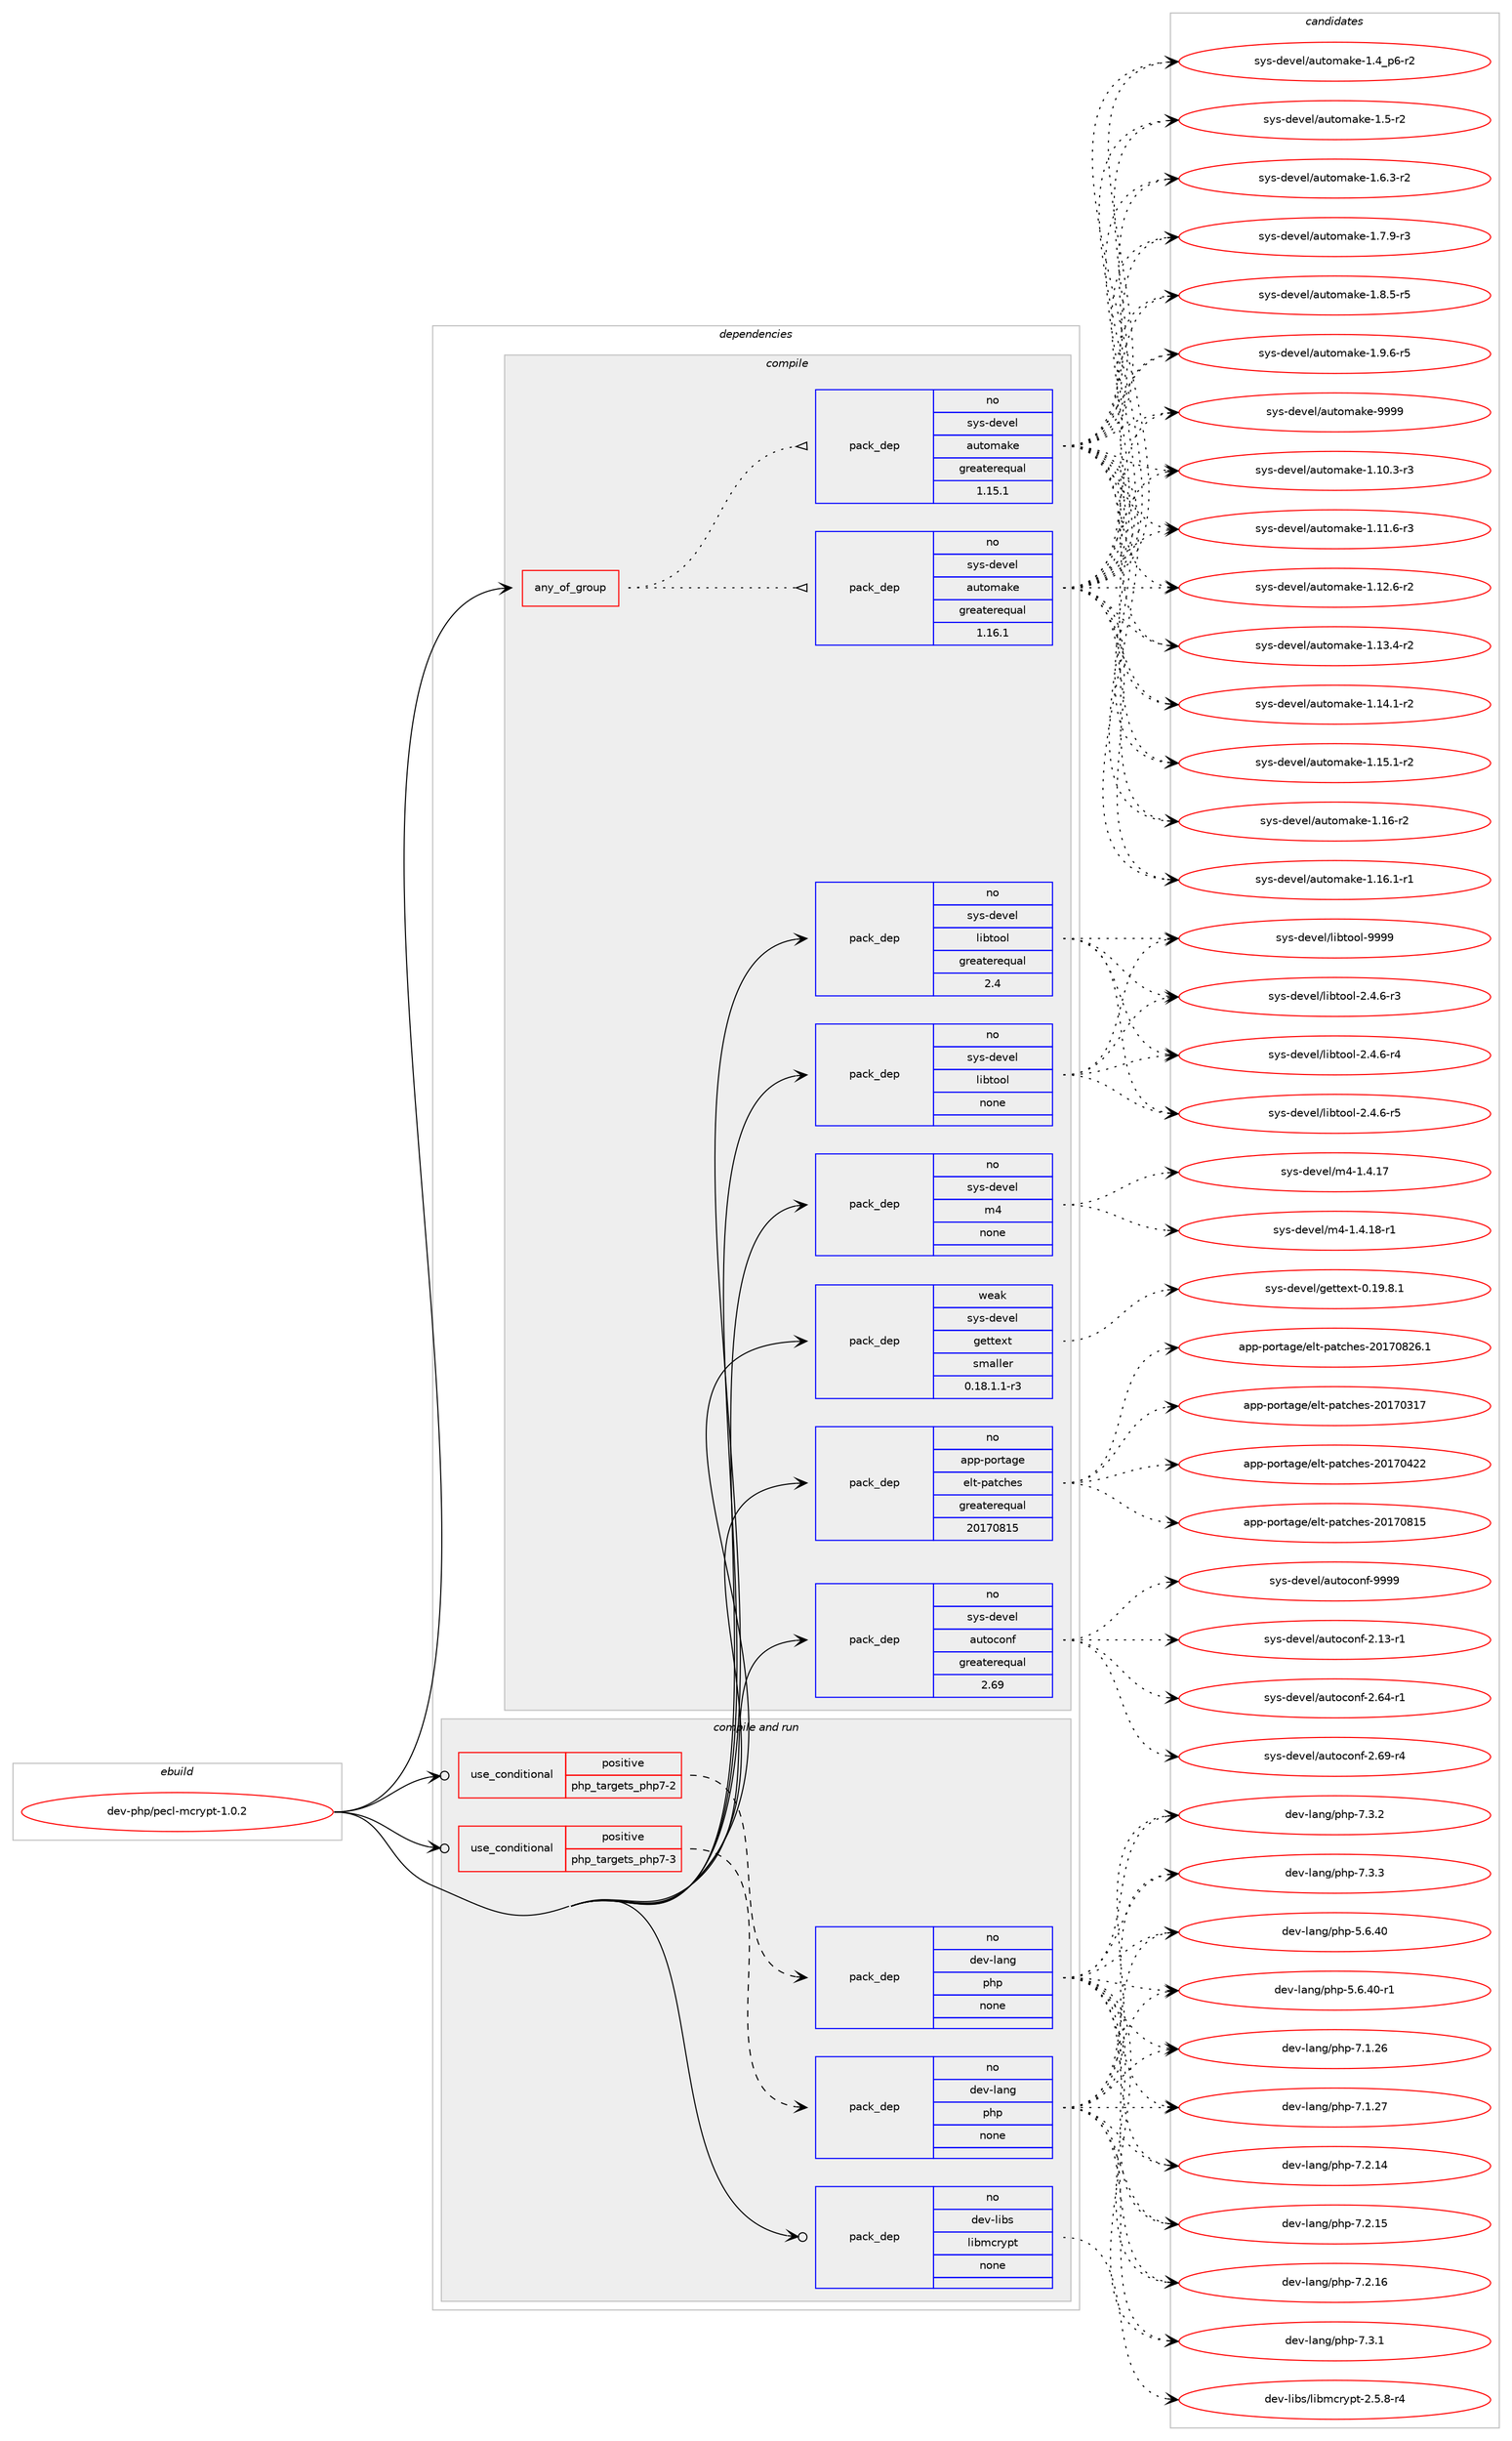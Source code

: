 digraph prolog {

# *************
# Graph options
# *************

newrank=true;
concentrate=true;
compound=true;
graph [rankdir=LR,fontname=Helvetica,fontsize=10,ranksep=1.5];#, ranksep=2.5, nodesep=0.2];
edge  [arrowhead=vee];
node  [fontname=Helvetica,fontsize=10];

# **********
# The ebuild
# **********

subgraph cluster_leftcol {
color=gray;
rank=same;
label=<<i>ebuild</i>>;
id [label="dev-php/pecl-mcrypt-1.0.2", color=red, width=4, href="../dev-php/pecl-mcrypt-1.0.2.svg"];
}

# ****************
# The dependencies
# ****************

subgraph cluster_midcol {
color=gray;
label=<<i>dependencies</i>>;
subgraph cluster_compile {
fillcolor="#eeeeee";
style=filled;
label=<<i>compile</i>>;
subgraph any22569 {
dependency1394185 [label=<<TABLE BORDER="0" CELLBORDER="1" CELLSPACING="0" CELLPADDING="4"><TR><TD CELLPADDING="10">any_of_group</TD></TR></TABLE>>, shape=none, color=red];subgraph pack1001439 {
dependency1394186 [label=<<TABLE BORDER="0" CELLBORDER="1" CELLSPACING="0" CELLPADDING="4" WIDTH="220"><TR><TD ROWSPAN="6" CELLPADDING="30">pack_dep</TD></TR><TR><TD WIDTH="110">no</TD></TR><TR><TD>sys-devel</TD></TR><TR><TD>automake</TD></TR><TR><TD>greaterequal</TD></TR><TR><TD>1.16.1</TD></TR></TABLE>>, shape=none, color=blue];
}
dependency1394185:e -> dependency1394186:w [weight=20,style="dotted",arrowhead="oinv"];
subgraph pack1001440 {
dependency1394187 [label=<<TABLE BORDER="0" CELLBORDER="1" CELLSPACING="0" CELLPADDING="4" WIDTH="220"><TR><TD ROWSPAN="6" CELLPADDING="30">pack_dep</TD></TR><TR><TD WIDTH="110">no</TD></TR><TR><TD>sys-devel</TD></TR><TR><TD>automake</TD></TR><TR><TD>greaterequal</TD></TR><TR><TD>1.15.1</TD></TR></TABLE>>, shape=none, color=blue];
}
dependency1394185:e -> dependency1394187:w [weight=20,style="dotted",arrowhead="oinv"];
}
id:e -> dependency1394185:w [weight=20,style="solid",arrowhead="vee"];
subgraph pack1001441 {
dependency1394188 [label=<<TABLE BORDER="0" CELLBORDER="1" CELLSPACING="0" CELLPADDING="4" WIDTH="220"><TR><TD ROWSPAN="6" CELLPADDING="30">pack_dep</TD></TR><TR><TD WIDTH="110">no</TD></TR><TR><TD>app-portage</TD></TR><TR><TD>elt-patches</TD></TR><TR><TD>greaterequal</TD></TR><TR><TD>20170815</TD></TR></TABLE>>, shape=none, color=blue];
}
id:e -> dependency1394188:w [weight=20,style="solid",arrowhead="vee"];
subgraph pack1001442 {
dependency1394189 [label=<<TABLE BORDER="0" CELLBORDER="1" CELLSPACING="0" CELLPADDING="4" WIDTH="220"><TR><TD ROWSPAN="6" CELLPADDING="30">pack_dep</TD></TR><TR><TD WIDTH="110">no</TD></TR><TR><TD>sys-devel</TD></TR><TR><TD>autoconf</TD></TR><TR><TD>greaterequal</TD></TR><TR><TD>2.69</TD></TR></TABLE>>, shape=none, color=blue];
}
id:e -> dependency1394189:w [weight=20,style="solid",arrowhead="vee"];
subgraph pack1001443 {
dependency1394190 [label=<<TABLE BORDER="0" CELLBORDER="1" CELLSPACING="0" CELLPADDING="4" WIDTH="220"><TR><TD ROWSPAN="6" CELLPADDING="30">pack_dep</TD></TR><TR><TD WIDTH="110">no</TD></TR><TR><TD>sys-devel</TD></TR><TR><TD>libtool</TD></TR><TR><TD>greaterequal</TD></TR><TR><TD>2.4</TD></TR></TABLE>>, shape=none, color=blue];
}
id:e -> dependency1394190:w [weight=20,style="solid",arrowhead="vee"];
subgraph pack1001444 {
dependency1394191 [label=<<TABLE BORDER="0" CELLBORDER="1" CELLSPACING="0" CELLPADDING="4" WIDTH="220"><TR><TD ROWSPAN="6" CELLPADDING="30">pack_dep</TD></TR><TR><TD WIDTH="110">no</TD></TR><TR><TD>sys-devel</TD></TR><TR><TD>libtool</TD></TR><TR><TD>none</TD></TR><TR><TD></TD></TR></TABLE>>, shape=none, color=blue];
}
id:e -> dependency1394191:w [weight=20,style="solid",arrowhead="vee"];
subgraph pack1001445 {
dependency1394192 [label=<<TABLE BORDER="0" CELLBORDER="1" CELLSPACING="0" CELLPADDING="4" WIDTH="220"><TR><TD ROWSPAN="6" CELLPADDING="30">pack_dep</TD></TR><TR><TD WIDTH="110">no</TD></TR><TR><TD>sys-devel</TD></TR><TR><TD>m4</TD></TR><TR><TD>none</TD></TR><TR><TD></TD></TR></TABLE>>, shape=none, color=blue];
}
id:e -> dependency1394192:w [weight=20,style="solid",arrowhead="vee"];
subgraph pack1001446 {
dependency1394193 [label=<<TABLE BORDER="0" CELLBORDER="1" CELLSPACING="0" CELLPADDING="4" WIDTH="220"><TR><TD ROWSPAN="6" CELLPADDING="30">pack_dep</TD></TR><TR><TD WIDTH="110">weak</TD></TR><TR><TD>sys-devel</TD></TR><TR><TD>gettext</TD></TR><TR><TD>smaller</TD></TR><TR><TD>0.18.1.1-r3</TD></TR></TABLE>>, shape=none, color=blue];
}
id:e -> dependency1394193:w [weight=20,style="solid",arrowhead="vee"];
}
subgraph cluster_compileandrun {
fillcolor="#eeeeee";
style=filled;
label=<<i>compile and run</i>>;
subgraph cond369612 {
dependency1394194 [label=<<TABLE BORDER="0" CELLBORDER="1" CELLSPACING="0" CELLPADDING="4"><TR><TD ROWSPAN="3" CELLPADDING="10">use_conditional</TD></TR><TR><TD>positive</TD></TR><TR><TD>php_targets_php7-2</TD></TR></TABLE>>, shape=none, color=red];
subgraph pack1001447 {
dependency1394195 [label=<<TABLE BORDER="0" CELLBORDER="1" CELLSPACING="0" CELLPADDING="4" WIDTH="220"><TR><TD ROWSPAN="6" CELLPADDING="30">pack_dep</TD></TR><TR><TD WIDTH="110">no</TD></TR><TR><TD>dev-lang</TD></TR><TR><TD>php</TD></TR><TR><TD>none</TD></TR><TR><TD></TD></TR></TABLE>>, shape=none, color=blue];
}
dependency1394194:e -> dependency1394195:w [weight=20,style="dashed",arrowhead="vee"];
}
id:e -> dependency1394194:w [weight=20,style="solid",arrowhead="odotvee"];
subgraph cond369613 {
dependency1394196 [label=<<TABLE BORDER="0" CELLBORDER="1" CELLSPACING="0" CELLPADDING="4"><TR><TD ROWSPAN="3" CELLPADDING="10">use_conditional</TD></TR><TR><TD>positive</TD></TR><TR><TD>php_targets_php7-3</TD></TR></TABLE>>, shape=none, color=red];
subgraph pack1001448 {
dependency1394197 [label=<<TABLE BORDER="0" CELLBORDER="1" CELLSPACING="0" CELLPADDING="4" WIDTH="220"><TR><TD ROWSPAN="6" CELLPADDING="30">pack_dep</TD></TR><TR><TD WIDTH="110">no</TD></TR><TR><TD>dev-lang</TD></TR><TR><TD>php</TD></TR><TR><TD>none</TD></TR><TR><TD></TD></TR></TABLE>>, shape=none, color=blue];
}
dependency1394196:e -> dependency1394197:w [weight=20,style="dashed",arrowhead="vee"];
}
id:e -> dependency1394196:w [weight=20,style="solid",arrowhead="odotvee"];
subgraph pack1001449 {
dependency1394198 [label=<<TABLE BORDER="0" CELLBORDER="1" CELLSPACING="0" CELLPADDING="4" WIDTH="220"><TR><TD ROWSPAN="6" CELLPADDING="30">pack_dep</TD></TR><TR><TD WIDTH="110">no</TD></TR><TR><TD>dev-libs</TD></TR><TR><TD>libmcrypt</TD></TR><TR><TD>none</TD></TR><TR><TD></TD></TR></TABLE>>, shape=none, color=blue];
}
id:e -> dependency1394198:w [weight=20,style="solid",arrowhead="odotvee"];
}
subgraph cluster_run {
fillcolor="#eeeeee";
style=filled;
label=<<i>run</i>>;
}
}

# **************
# The candidates
# **************

subgraph cluster_choices {
rank=same;
color=gray;
label=<<i>candidates</i>>;

subgraph choice1001439 {
color=black;
nodesep=1;
choice11512111545100101118101108479711711611110997107101454946494846514511451 [label="sys-devel/automake-1.10.3-r3", color=red, width=4,href="../sys-devel/automake-1.10.3-r3.svg"];
choice11512111545100101118101108479711711611110997107101454946494946544511451 [label="sys-devel/automake-1.11.6-r3", color=red, width=4,href="../sys-devel/automake-1.11.6-r3.svg"];
choice11512111545100101118101108479711711611110997107101454946495046544511450 [label="sys-devel/automake-1.12.6-r2", color=red, width=4,href="../sys-devel/automake-1.12.6-r2.svg"];
choice11512111545100101118101108479711711611110997107101454946495146524511450 [label="sys-devel/automake-1.13.4-r2", color=red, width=4,href="../sys-devel/automake-1.13.4-r2.svg"];
choice11512111545100101118101108479711711611110997107101454946495246494511450 [label="sys-devel/automake-1.14.1-r2", color=red, width=4,href="../sys-devel/automake-1.14.1-r2.svg"];
choice11512111545100101118101108479711711611110997107101454946495346494511450 [label="sys-devel/automake-1.15.1-r2", color=red, width=4,href="../sys-devel/automake-1.15.1-r2.svg"];
choice1151211154510010111810110847971171161111099710710145494649544511450 [label="sys-devel/automake-1.16-r2", color=red, width=4,href="../sys-devel/automake-1.16-r2.svg"];
choice11512111545100101118101108479711711611110997107101454946495446494511449 [label="sys-devel/automake-1.16.1-r1", color=red, width=4,href="../sys-devel/automake-1.16.1-r1.svg"];
choice115121115451001011181011084797117116111109971071014549465295112544511450 [label="sys-devel/automake-1.4_p6-r2", color=red, width=4,href="../sys-devel/automake-1.4_p6-r2.svg"];
choice11512111545100101118101108479711711611110997107101454946534511450 [label="sys-devel/automake-1.5-r2", color=red, width=4,href="../sys-devel/automake-1.5-r2.svg"];
choice115121115451001011181011084797117116111109971071014549465446514511450 [label="sys-devel/automake-1.6.3-r2", color=red, width=4,href="../sys-devel/automake-1.6.3-r2.svg"];
choice115121115451001011181011084797117116111109971071014549465546574511451 [label="sys-devel/automake-1.7.9-r3", color=red, width=4,href="../sys-devel/automake-1.7.9-r3.svg"];
choice115121115451001011181011084797117116111109971071014549465646534511453 [label="sys-devel/automake-1.8.5-r5", color=red, width=4,href="../sys-devel/automake-1.8.5-r5.svg"];
choice115121115451001011181011084797117116111109971071014549465746544511453 [label="sys-devel/automake-1.9.6-r5", color=red, width=4,href="../sys-devel/automake-1.9.6-r5.svg"];
choice115121115451001011181011084797117116111109971071014557575757 [label="sys-devel/automake-9999", color=red, width=4,href="../sys-devel/automake-9999.svg"];
dependency1394186:e -> choice11512111545100101118101108479711711611110997107101454946494846514511451:w [style=dotted,weight="100"];
dependency1394186:e -> choice11512111545100101118101108479711711611110997107101454946494946544511451:w [style=dotted,weight="100"];
dependency1394186:e -> choice11512111545100101118101108479711711611110997107101454946495046544511450:w [style=dotted,weight="100"];
dependency1394186:e -> choice11512111545100101118101108479711711611110997107101454946495146524511450:w [style=dotted,weight="100"];
dependency1394186:e -> choice11512111545100101118101108479711711611110997107101454946495246494511450:w [style=dotted,weight="100"];
dependency1394186:e -> choice11512111545100101118101108479711711611110997107101454946495346494511450:w [style=dotted,weight="100"];
dependency1394186:e -> choice1151211154510010111810110847971171161111099710710145494649544511450:w [style=dotted,weight="100"];
dependency1394186:e -> choice11512111545100101118101108479711711611110997107101454946495446494511449:w [style=dotted,weight="100"];
dependency1394186:e -> choice115121115451001011181011084797117116111109971071014549465295112544511450:w [style=dotted,weight="100"];
dependency1394186:e -> choice11512111545100101118101108479711711611110997107101454946534511450:w [style=dotted,weight="100"];
dependency1394186:e -> choice115121115451001011181011084797117116111109971071014549465446514511450:w [style=dotted,weight="100"];
dependency1394186:e -> choice115121115451001011181011084797117116111109971071014549465546574511451:w [style=dotted,weight="100"];
dependency1394186:e -> choice115121115451001011181011084797117116111109971071014549465646534511453:w [style=dotted,weight="100"];
dependency1394186:e -> choice115121115451001011181011084797117116111109971071014549465746544511453:w [style=dotted,weight="100"];
dependency1394186:e -> choice115121115451001011181011084797117116111109971071014557575757:w [style=dotted,weight="100"];
}
subgraph choice1001440 {
color=black;
nodesep=1;
choice11512111545100101118101108479711711611110997107101454946494846514511451 [label="sys-devel/automake-1.10.3-r3", color=red, width=4,href="../sys-devel/automake-1.10.3-r3.svg"];
choice11512111545100101118101108479711711611110997107101454946494946544511451 [label="sys-devel/automake-1.11.6-r3", color=red, width=4,href="../sys-devel/automake-1.11.6-r3.svg"];
choice11512111545100101118101108479711711611110997107101454946495046544511450 [label="sys-devel/automake-1.12.6-r2", color=red, width=4,href="../sys-devel/automake-1.12.6-r2.svg"];
choice11512111545100101118101108479711711611110997107101454946495146524511450 [label="sys-devel/automake-1.13.4-r2", color=red, width=4,href="../sys-devel/automake-1.13.4-r2.svg"];
choice11512111545100101118101108479711711611110997107101454946495246494511450 [label="sys-devel/automake-1.14.1-r2", color=red, width=4,href="../sys-devel/automake-1.14.1-r2.svg"];
choice11512111545100101118101108479711711611110997107101454946495346494511450 [label="sys-devel/automake-1.15.1-r2", color=red, width=4,href="../sys-devel/automake-1.15.1-r2.svg"];
choice1151211154510010111810110847971171161111099710710145494649544511450 [label="sys-devel/automake-1.16-r2", color=red, width=4,href="../sys-devel/automake-1.16-r2.svg"];
choice11512111545100101118101108479711711611110997107101454946495446494511449 [label="sys-devel/automake-1.16.1-r1", color=red, width=4,href="../sys-devel/automake-1.16.1-r1.svg"];
choice115121115451001011181011084797117116111109971071014549465295112544511450 [label="sys-devel/automake-1.4_p6-r2", color=red, width=4,href="../sys-devel/automake-1.4_p6-r2.svg"];
choice11512111545100101118101108479711711611110997107101454946534511450 [label="sys-devel/automake-1.5-r2", color=red, width=4,href="../sys-devel/automake-1.5-r2.svg"];
choice115121115451001011181011084797117116111109971071014549465446514511450 [label="sys-devel/automake-1.6.3-r2", color=red, width=4,href="../sys-devel/automake-1.6.3-r2.svg"];
choice115121115451001011181011084797117116111109971071014549465546574511451 [label="sys-devel/automake-1.7.9-r3", color=red, width=4,href="../sys-devel/automake-1.7.9-r3.svg"];
choice115121115451001011181011084797117116111109971071014549465646534511453 [label="sys-devel/automake-1.8.5-r5", color=red, width=4,href="../sys-devel/automake-1.8.5-r5.svg"];
choice115121115451001011181011084797117116111109971071014549465746544511453 [label="sys-devel/automake-1.9.6-r5", color=red, width=4,href="../sys-devel/automake-1.9.6-r5.svg"];
choice115121115451001011181011084797117116111109971071014557575757 [label="sys-devel/automake-9999", color=red, width=4,href="../sys-devel/automake-9999.svg"];
dependency1394187:e -> choice11512111545100101118101108479711711611110997107101454946494846514511451:w [style=dotted,weight="100"];
dependency1394187:e -> choice11512111545100101118101108479711711611110997107101454946494946544511451:w [style=dotted,weight="100"];
dependency1394187:e -> choice11512111545100101118101108479711711611110997107101454946495046544511450:w [style=dotted,weight="100"];
dependency1394187:e -> choice11512111545100101118101108479711711611110997107101454946495146524511450:w [style=dotted,weight="100"];
dependency1394187:e -> choice11512111545100101118101108479711711611110997107101454946495246494511450:w [style=dotted,weight="100"];
dependency1394187:e -> choice11512111545100101118101108479711711611110997107101454946495346494511450:w [style=dotted,weight="100"];
dependency1394187:e -> choice1151211154510010111810110847971171161111099710710145494649544511450:w [style=dotted,weight="100"];
dependency1394187:e -> choice11512111545100101118101108479711711611110997107101454946495446494511449:w [style=dotted,weight="100"];
dependency1394187:e -> choice115121115451001011181011084797117116111109971071014549465295112544511450:w [style=dotted,weight="100"];
dependency1394187:e -> choice11512111545100101118101108479711711611110997107101454946534511450:w [style=dotted,weight="100"];
dependency1394187:e -> choice115121115451001011181011084797117116111109971071014549465446514511450:w [style=dotted,weight="100"];
dependency1394187:e -> choice115121115451001011181011084797117116111109971071014549465546574511451:w [style=dotted,weight="100"];
dependency1394187:e -> choice115121115451001011181011084797117116111109971071014549465646534511453:w [style=dotted,weight="100"];
dependency1394187:e -> choice115121115451001011181011084797117116111109971071014549465746544511453:w [style=dotted,weight="100"];
dependency1394187:e -> choice115121115451001011181011084797117116111109971071014557575757:w [style=dotted,weight="100"];
}
subgraph choice1001441 {
color=black;
nodesep=1;
choice97112112451121111141169710310147101108116451129711699104101115455048495548514955 [label="app-portage/elt-patches-20170317", color=red, width=4,href="../app-portage/elt-patches-20170317.svg"];
choice97112112451121111141169710310147101108116451129711699104101115455048495548525050 [label="app-portage/elt-patches-20170422", color=red, width=4,href="../app-portage/elt-patches-20170422.svg"];
choice97112112451121111141169710310147101108116451129711699104101115455048495548564953 [label="app-portage/elt-patches-20170815", color=red, width=4,href="../app-portage/elt-patches-20170815.svg"];
choice971121124511211111411697103101471011081164511297116991041011154550484955485650544649 [label="app-portage/elt-patches-20170826.1", color=red, width=4,href="../app-portage/elt-patches-20170826.1.svg"];
dependency1394188:e -> choice97112112451121111141169710310147101108116451129711699104101115455048495548514955:w [style=dotted,weight="100"];
dependency1394188:e -> choice97112112451121111141169710310147101108116451129711699104101115455048495548525050:w [style=dotted,weight="100"];
dependency1394188:e -> choice97112112451121111141169710310147101108116451129711699104101115455048495548564953:w [style=dotted,weight="100"];
dependency1394188:e -> choice971121124511211111411697103101471011081164511297116991041011154550484955485650544649:w [style=dotted,weight="100"];
}
subgraph choice1001442 {
color=black;
nodesep=1;
choice1151211154510010111810110847971171161119911111010245504649514511449 [label="sys-devel/autoconf-2.13-r1", color=red, width=4,href="../sys-devel/autoconf-2.13-r1.svg"];
choice1151211154510010111810110847971171161119911111010245504654524511449 [label="sys-devel/autoconf-2.64-r1", color=red, width=4,href="../sys-devel/autoconf-2.64-r1.svg"];
choice1151211154510010111810110847971171161119911111010245504654574511452 [label="sys-devel/autoconf-2.69-r4", color=red, width=4,href="../sys-devel/autoconf-2.69-r4.svg"];
choice115121115451001011181011084797117116111991111101024557575757 [label="sys-devel/autoconf-9999", color=red, width=4,href="../sys-devel/autoconf-9999.svg"];
dependency1394189:e -> choice1151211154510010111810110847971171161119911111010245504649514511449:w [style=dotted,weight="100"];
dependency1394189:e -> choice1151211154510010111810110847971171161119911111010245504654524511449:w [style=dotted,weight="100"];
dependency1394189:e -> choice1151211154510010111810110847971171161119911111010245504654574511452:w [style=dotted,weight="100"];
dependency1394189:e -> choice115121115451001011181011084797117116111991111101024557575757:w [style=dotted,weight="100"];
}
subgraph choice1001443 {
color=black;
nodesep=1;
choice1151211154510010111810110847108105981161111111084550465246544511451 [label="sys-devel/libtool-2.4.6-r3", color=red, width=4,href="../sys-devel/libtool-2.4.6-r3.svg"];
choice1151211154510010111810110847108105981161111111084550465246544511452 [label="sys-devel/libtool-2.4.6-r4", color=red, width=4,href="../sys-devel/libtool-2.4.6-r4.svg"];
choice1151211154510010111810110847108105981161111111084550465246544511453 [label="sys-devel/libtool-2.4.6-r5", color=red, width=4,href="../sys-devel/libtool-2.4.6-r5.svg"];
choice1151211154510010111810110847108105981161111111084557575757 [label="sys-devel/libtool-9999", color=red, width=4,href="../sys-devel/libtool-9999.svg"];
dependency1394190:e -> choice1151211154510010111810110847108105981161111111084550465246544511451:w [style=dotted,weight="100"];
dependency1394190:e -> choice1151211154510010111810110847108105981161111111084550465246544511452:w [style=dotted,weight="100"];
dependency1394190:e -> choice1151211154510010111810110847108105981161111111084550465246544511453:w [style=dotted,weight="100"];
dependency1394190:e -> choice1151211154510010111810110847108105981161111111084557575757:w [style=dotted,weight="100"];
}
subgraph choice1001444 {
color=black;
nodesep=1;
choice1151211154510010111810110847108105981161111111084550465246544511451 [label="sys-devel/libtool-2.4.6-r3", color=red, width=4,href="../sys-devel/libtool-2.4.6-r3.svg"];
choice1151211154510010111810110847108105981161111111084550465246544511452 [label="sys-devel/libtool-2.4.6-r4", color=red, width=4,href="../sys-devel/libtool-2.4.6-r4.svg"];
choice1151211154510010111810110847108105981161111111084550465246544511453 [label="sys-devel/libtool-2.4.6-r5", color=red, width=4,href="../sys-devel/libtool-2.4.6-r5.svg"];
choice1151211154510010111810110847108105981161111111084557575757 [label="sys-devel/libtool-9999", color=red, width=4,href="../sys-devel/libtool-9999.svg"];
dependency1394191:e -> choice1151211154510010111810110847108105981161111111084550465246544511451:w [style=dotted,weight="100"];
dependency1394191:e -> choice1151211154510010111810110847108105981161111111084550465246544511452:w [style=dotted,weight="100"];
dependency1394191:e -> choice1151211154510010111810110847108105981161111111084550465246544511453:w [style=dotted,weight="100"];
dependency1394191:e -> choice1151211154510010111810110847108105981161111111084557575757:w [style=dotted,weight="100"];
}
subgraph choice1001445 {
color=black;
nodesep=1;
choice11512111545100101118101108471095245494652464955 [label="sys-devel/m4-1.4.17", color=red, width=4,href="../sys-devel/m4-1.4.17.svg"];
choice115121115451001011181011084710952454946524649564511449 [label="sys-devel/m4-1.4.18-r1", color=red, width=4,href="../sys-devel/m4-1.4.18-r1.svg"];
dependency1394192:e -> choice11512111545100101118101108471095245494652464955:w [style=dotted,weight="100"];
dependency1394192:e -> choice115121115451001011181011084710952454946524649564511449:w [style=dotted,weight="100"];
}
subgraph choice1001446 {
color=black;
nodesep=1;
choice1151211154510010111810110847103101116116101120116454846495746564649 [label="sys-devel/gettext-0.19.8.1", color=red, width=4,href="../sys-devel/gettext-0.19.8.1.svg"];
dependency1394193:e -> choice1151211154510010111810110847103101116116101120116454846495746564649:w [style=dotted,weight="100"];
}
subgraph choice1001447 {
color=black;
nodesep=1;
choice10010111845108971101034711210411245534654465248 [label="dev-lang/php-5.6.40", color=red, width=4,href="../dev-lang/php-5.6.40.svg"];
choice100101118451089711010347112104112455346544652484511449 [label="dev-lang/php-5.6.40-r1", color=red, width=4,href="../dev-lang/php-5.6.40-r1.svg"];
choice10010111845108971101034711210411245554649465054 [label="dev-lang/php-7.1.26", color=red, width=4,href="../dev-lang/php-7.1.26.svg"];
choice10010111845108971101034711210411245554649465055 [label="dev-lang/php-7.1.27", color=red, width=4,href="../dev-lang/php-7.1.27.svg"];
choice10010111845108971101034711210411245554650464952 [label="dev-lang/php-7.2.14", color=red, width=4,href="../dev-lang/php-7.2.14.svg"];
choice10010111845108971101034711210411245554650464953 [label="dev-lang/php-7.2.15", color=red, width=4,href="../dev-lang/php-7.2.15.svg"];
choice10010111845108971101034711210411245554650464954 [label="dev-lang/php-7.2.16", color=red, width=4,href="../dev-lang/php-7.2.16.svg"];
choice100101118451089711010347112104112455546514649 [label="dev-lang/php-7.3.1", color=red, width=4,href="../dev-lang/php-7.3.1.svg"];
choice100101118451089711010347112104112455546514650 [label="dev-lang/php-7.3.2", color=red, width=4,href="../dev-lang/php-7.3.2.svg"];
choice100101118451089711010347112104112455546514651 [label="dev-lang/php-7.3.3", color=red, width=4,href="../dev-lang/php-7.3.3.svg"];
dependency1394195:e -> choice10010111845108971101034711210411245534654465248:w [style=dotted,weight="100"];
dependency1394195:e -> choice100101118451089711010347112104112455346544652484511449:w [style=dotted,weight="100"];
dependency1394195:e -> choice10010111845108971101034711210411245554649465054:w [style=dotted,weight="100"];
dependency1394195:e -> choice10010111845108971101034711210411245554649465055:w [style=dotted,weight="100"];
dependency1394195:e -> choice10010111845108971101034711210411245554650464952:w [style=dotted,weight="100"];
dependency1394195:e -> choice10010111845108971101034711210411245554650464953:w [style=dotted,weight="100"];
dependency1394195:e -> choice10010111845108971101034711210411245554650464954:w [style=dotted,weight="100"];
dependency1394195:e -> choice100101118451089711010347112104112455546514649:w [style=dotted,weight="100"];
dependency1394195:e -> choice100101118451089711010347112104112455546514650:w [style=dotted,weight="100"];
dependency1394195:e -> choice100101118451089711010347112104112455546514651:w [style=dotted,weight="100"];
}
subgraph choice1001448 {
color=black;
nodesep=1;
choice10010111845108971101034711210411245534654465248 [label="dev-lang/php-5.6.40", color=red, width=4,href="../dev-lang/php-5.6.40.svg"];
choice100101118451089711010347112104112455346544652484511449 [label="dev-lang/php-5.6.40-r1", color=red, width=4,href="../dev-lang/php-5.6.40-r1.svg"];
choice10010111845108971101034711210411245554649465054 [label="dev-lang/php-7.1.26", color=red, width=4,href="../dev-lang/php-7.1.26.svg"];
choice10010111845108971101034711210411245554649465055 [label="dev-lang/php-7.1.27", color=red, width=4,href="../dev-lang/php-7.1.27.svg"];
choice10010111845108971101034711210411245554650464952 [label="dev-lang/php-7.2.14", color=red, width=4,href="../dev-lang/php-7.2.14.svg"];
choice10010111845108971101034711210411245554650464953 [label="dev-lang/php-7.2.15", color=red, width=4,href="../dev-lang/php-7.2.15.svg"];
choice10010111845108971101034711210411245554650464954 [label="dev-lang/php-7.2.16", color=red, width=4,href="../dev-lang/php-7.2.16.svg"];
choice100101118451089711010347112104112455546514649 [label="dev-lang/php-7.3.1", color=red, width=4,href="../dev-lang/php-7.3.1.svg"];
choice100101118451089711010347112104112455546514650 [label="dev-lang/php-7.3.2", color=red, width=4,href="../dev-lang/php-7.3.2.svg"];
choice100101118451089711010347112104112455546514651 [label="dev-lang/php-7.3.3", color=red, width=4,href="../dev-lang/php-7.3.3.svg"];
dependency1394197:e -> choice10010111845108971101034711210411245534654465248:w [style=dotted,weight="100"];
dependency1394197:e -> choice100101118451089711010347112104112455346544652484511449:w [style=dotted,weight="100"];
dependency1394197:e -> choice10010111845108971101034711210411245554649465054:w [style=dotted,weight="100"];
dependency1394197:e -> choice10010111845108971101034711210411245554649465055:w [style=dotted,weight="100"];
dependency1394197:e -> choice10010111845108971101034711210411245554650464952:w [style=dotted,weight="100"];
dependency1394197:e -> choice10010111845108971101034711210411245554650464953:w [style=dotted,weight="100"];
dependency1394197:e -> choice10010111845108971101034711210411245554650464954:w [style=dotted,weight="100"];
dependency1394197:e -> choice100101118451089711010347112104112455546514649:w [style=dotted,weight="100"];
dependency1394197:e -> choice100101118451089711010347112104112455546514650:w [style=dotted,weight="100"];
dependency1394197:e -> choice100101118451089711010347112104112455546514651:w [style=dotted,weight="100"];
}
subgraph choice1001449 {
color=black;
nodesep=1;
choice10010111845108105981154710810598109991141211121164550465346564511452 [label="dev-libs/libmcrypt-2.5.8-r4", color=red, width=4,href="../dev-libs/libmcrypt-2.5.8-r4.svg"];
dependency1394198:e -> choice10010111845108105981154710810598109991141211121164550465346564511452:w [style=dotted,weight="100"];
}
}

}
